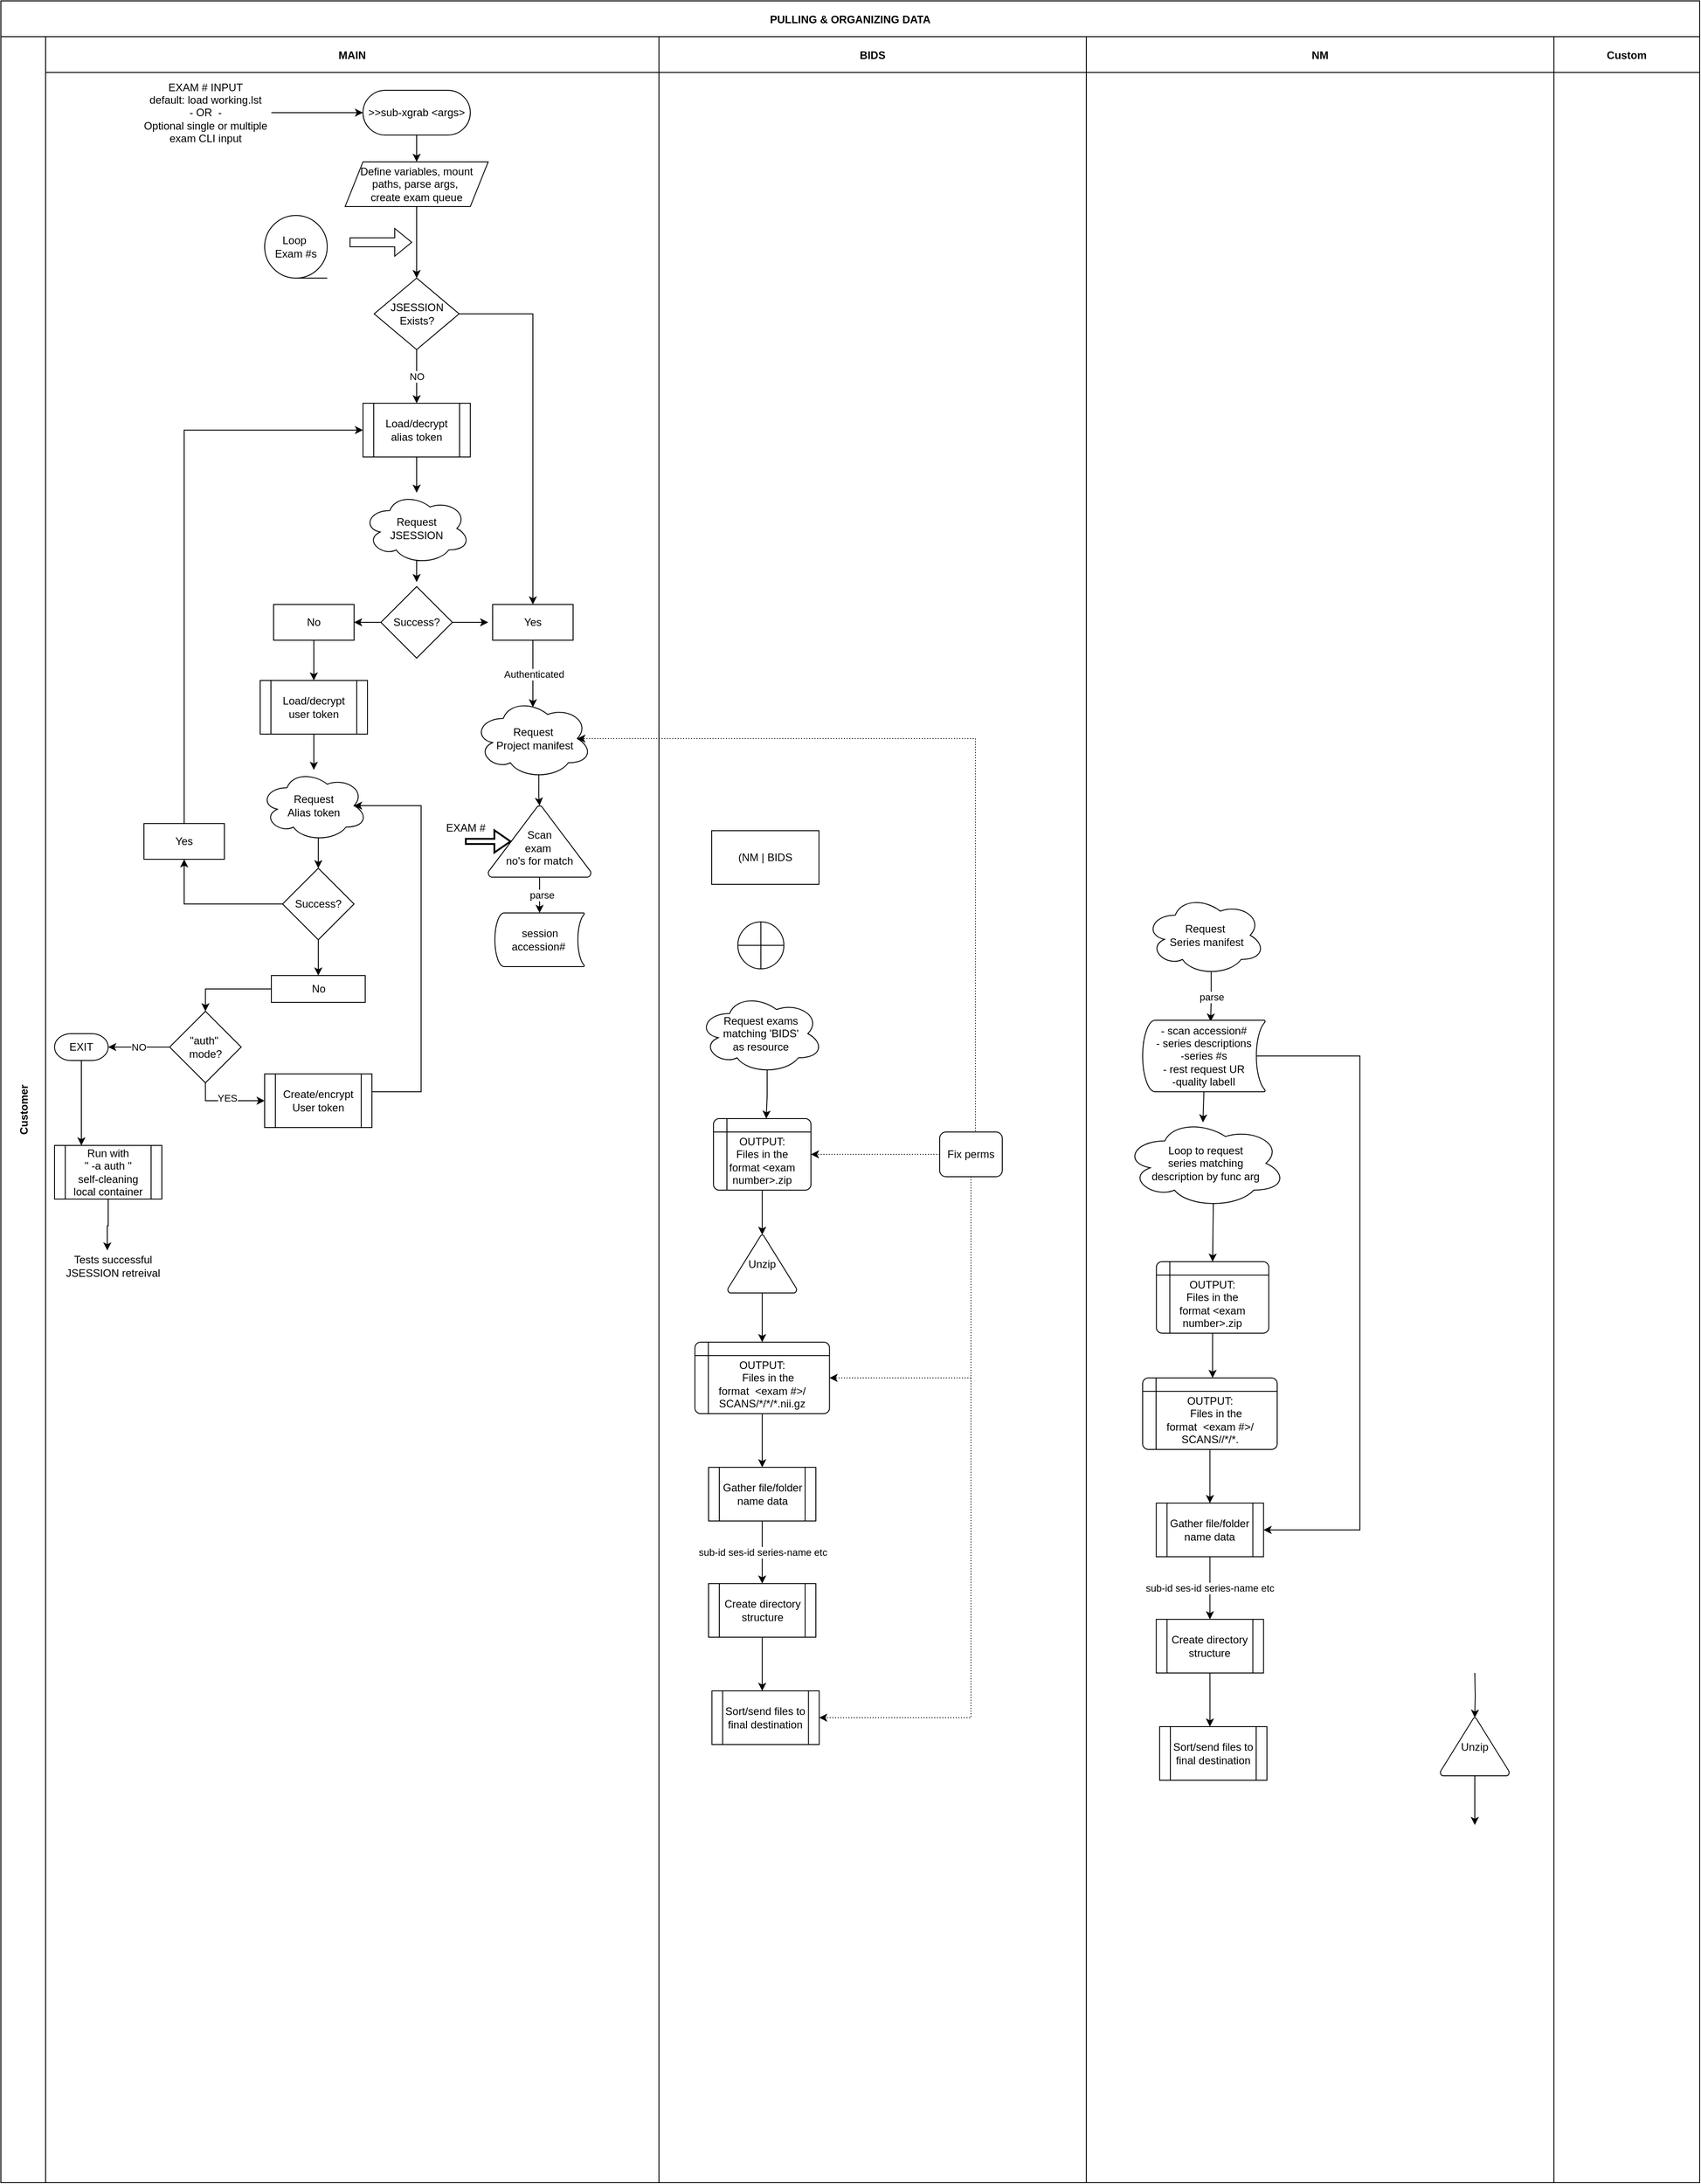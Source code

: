 <mxfile version="16.2.4" type="github">
  <diagram id="kgpKYQtTHZ0yAKxKKP6v" name="Page-1">
    <mxGraphModel dx="1397" dy="1060" grid="1" gridSize="10" guides="1" tooltips="1" connect="1" arrows="1" fold="1" page="1" pageScale="1" pageWidth="850" pageHeight="1100" math="0" shadow="0">
      <root>
        <mxCell id="0" />
        <mxCell id="1" parent="0" />
        <mxCell id="3nuBFxr9cyL0pnOWT2aG-1" value="PULLING &amp; ORGANIZING DATA" style="shape=table;childLayout=tableLayout;startSize=40;collapsible=0;recursiveResize=0;expand=0;fillColor=none;fontStyle=1" parent="1" vertex="1">
          <mxGeometry x="180" y="310" width="1900" height="2440" as="geometry" />
        </mxCell>
        <mxCell id="3nuBFxr9cyL0pnOWT2aG-3" value="Customer" style="shape=tableRow;horizontal=0;swimlaneHead=0;swimlaneBody=0;top=0;left=0;bottom=0;right=0;fillColor=none;points=[[0,0.5],[1,0.5]];portConstraint=eastwest;startSize=50;collapsible=0;recursiveResize=0;expand=0;fontStyle=1;" parent="3nuBFxr9cyL0pnOWT2aG-1" vertex="1">
          <mxGeometry y="40" width="1900" height="2400" as="geometry" />
        </mxCell>
        <mxCell id="3nuBFxr9cyL0pnOWT2aG-4" value="MAIN" style="swimlane;swimlaneHead=0;swimlaneBody=0;connectable=0;fillColor=none;startSize=40;collapsible=0;recursiveResize=0;expand=0;fontStyle=1;" parent="3nuBFxr9cyL0pnOWT2aG-3" vertex="1">
          <mxGeometry x="50" width="686" height="2400" as="geometry">
            <mxRectangle width="686" height="2400" as="alternateBounds" />
          </mxGeometry>
        </mxCell>
        <mxCell id="_rgBhPT3cZbGO14gnBDn-51" style="edgeStyle=orthogonalEdgeStyle;rounded=0;orthogonalLoop=1;jettySize=auto;html=1;exitX=0.5;exitY=1;exitDx=0;exitDy=0;entryX=0.5;entryY=0;entryDx=0;entryDy=0;" edge="1" parent="3nuBFxr9cyL0pnOWT2aG-4" source="3nuBFxr9cyL0pnOWT2aG-6" target="_rgBhPT3cZbGO14gnBDn-12">
          <mxGeometry relative="1" as="geometry" />
        </mxCell>
        <mxCell id="3nuBFxr9cyL0pnOWT2aG-6" value="&amp;gt;&amp;gt;sub-xgrab &amp;lt;args&amp;gt;" style="rounded=1;whiteSpace=wrap;html=1;arcSize=50;" parent="3nuBFxr9cyL0pnOWT2aG-4" vertex="1">
          <mxGeometry x="355" y="60" width="120" height="50" as="geometry" />
        </mxCell>
        <mxCell id="_rgBhPT3cZbGO14gnBDn-71" style="edgeStyle=orthogonalEdgeStyle;rounded=0;orthogonalLoop=1;jettySize=auto;html=1;exitX=0.5;exitY=1;exitDx=0;exitDy=0;entryX=0.5;entryY=0;entryDx=0;entryDy=0;" edge="1" parent="3nuBFxr9cyL0pnOWT2aG-4" source="_rgBhPT3cZbGO14gnBDn-12" target="_rgBhPT3cZbGO14gnBDn-70">
          <mxGeometry relative="1" as="geometry" />
        </mxCell>
        <mxCell id="_rgBhPT3cZbGO14gnBDn-12" value="Define variables, mount paths, parse args,&amp;nbsp;&lt;br&gt;create exam &lt;span style=&quot;white-space: pre&quot;&gt;queue&lt;/span&gt;" style="shape=parallelogram;perimeter=parallelogramPerimeter;whiteSpace=wrap;html=1;fixedSize=1;" vertex="1" parent="3nuBFxr9cyL0pnOWT2aG-4">
          <mxGeometry x="335" y="140" width="160" height="50" as="geometry" />
        </mxCell>
        <mxCell id="_rgBhPT3cZbGO14gnBDn-17" style="edgeStyle=orthogonalEdgeStyle;rounded=0;orthogonalLoop=1;jettySize=auto;html=1;exitX=0.5;exitY=1;exitDx=0;exitDy=0;" edge="1" parent="3nuBFxr9cyL0pnOWT2aG-4" source="_rgBhPT3cZbGO14gnBDn-13" target="_rgBhPT3cZbGO14gnBDn-16">
          <mxGeometry relative="1" as="geometry" />
        </mxCell>
        <mxCell id="_rgBhPT3cZbGO14gnBDn-13" value="Load/decrypt alias token" style="shape=process;whiteSpace=wrap;html=1;backgroundOutline=1;" vertex="1" parent="3nuBFxr9cyL0pnOWT2aG-4">
          <mxGeometry x="355" y="410" width="120" height="60" as="geometry" />
        </mxCell>
        <mxCell id="_rgBhPT3cZbGO14gnBDn-25" style="edgeStyle=orthogonalEdgeStyle;rounded=0;orthogonalLoop=1;jettySize=auto;html=1;exitX=0.55;exitY=0.95;exitDx=0;exitDy=0;exitPerimeter=0;entryX=0.5;entryY=0;entryDx=0;entryDy=0;" edge="1" parent="3nuBFxr9cyL0pnOWT2aG-4" source="_rgBhPT3cZbGO14gnBDn-16">
          <mxGeometry relative="1" as="geometry">
            <mxPoint x="415" y="610" as="targetPoint" />
          </mxGeometry>
        </mxCell>
        <mxCell id="_rgBhPT3cZbGO14gnBDn-16" value="Request &lt;br&gt;JSESSION" style="ellipse;shape=cloud;whiteSpace=wrap;html=1;" vertex="1" parent="3nuBFxr9cyL0pnOWT2aG-4">
          <mxGeometry x="355" y="510" width="120" height="80" as="geometry" />
        </mxCell>
        <mxCell id="_rgBhPT3cZbGO14gnBDn-30" style="edgeStyle=orthogonalEdgeStyle;rounded=0;orthogonalLoop=1;jettySize=auto;html=1;exitX=0;exitY=0.5;exitDx=0;exitDy=0;entryX=1;entryY=0.5;entryDx=0;entryDy=0;" edge="1" parent="3nuBFxr9cyL0pnOWT2aG-4" source="_rgBhPT3cZbGO14gnBDn-26" target="_rgBhPT3cZbGO14gnBDn-29">
          <mxGeometry relative="1" as="geometry" />
        </mxCell>
        <mxCell id="_rgBhPT3cZbGO14gnBDn-38" style="edgeStyle=orthogonalEdgeStyle;rounded=0;orthogonalLoop=1;jettySize=auto;html=1;exitX=1;exitY=0.5;exitDx=0;exitDy=0;" edge="1" parent="3nuBFxr9cyL0pnOWT2aG-4" source="_rgBhPT3cZbGO14gnBDn-26">
          <mxGeometry relative="1" as="geometry">
            <mxPoint x="495" y="655" as="targetPoint" />
          </mxGeometry>
        </mxCell>
        <mxCell id="_rgBhPT3cZbGO14gnBDn-26" value="Success?" style="rhombus;whiteSpace=wrap;html=1;" vertex="1" parent="3nuBFxr9cyL0pnOWT2aG-4">
          <mxGeometry x="375" y="615" width="80" height="80" as="geometry" />
        </mxCell>
        <mxCell id="_rgBhPT3cZbGO14gnBDn-32" style="edgeStyle=orthogonalEdgeStyle;rounded=0;orthogonalLoop=1;jettySize=auto;html=1;exitX=0.5;exitY=1;exitDx=0;exitDy=0;entryX=0.5;entryY=0;entryDx=0;entryDy=0;" edge="1" parent="3nuBFxr9cyL0pnOWT2aG-4" source="_rgBhPT3cZbGO14gnBDn-29" target="_rgBhPT3cZbGO14gnBDn-31">
          <mxGeometry relative="1" as="geometry" />
        </mxCell>
        <mxCell id="_rgBhPT3cZbGO14gnBDn-29" value="No" style="rounded=0;whiteSpace=wrap;html=1;" vertex="1" parent="3nuBFxr9cyL0pnOWT2aG-4">
          <mxGeometry x="255" y="635" width="90" height="40" as="geometry" />
        </mxCell>
        <mxCell id="_rgBhPT3cZbGO14gnBDn-34" style="edgeStyle=orthogonalEdgeStyle;rounded=0;orthogonalLoop=1;jettySize=auto;html=1;exitX=0.5;exitY=1;exitDx=0;exitDy=0;" edge="1" parent="3nuBFxr9cyL0pnOWT2aG-4" source="_rgBhPT3cZbGO14gnBDn-31" target="_rgBhPT3cZbGO14gnBDn-33">
          <mxGeometry relative="1" as="geometry" />
        </mxCell>
        <mxCell id="_rgBhPT3cZbGO14gnBDn-31" value="Load/decrypt&lt;br&gt;user token" style="shape=process;whiteSpace=wrap;html=1;backgroundOutline=1;" vertex="1" parent="3nuBFxr9cyL0pnOWT2aG-4">
          <mxGeometry x="240" y="720" width="120" height="60" as="geometry" />
        </mxCell>
        <mxCell id="_rgBhPT3cZbGO14gnBDn-52" style="edgeStyle=orthogonalEdgeStyle;rounded=0;orthogonalLoop=1;jettySize=auto;html=1;exitX=0.55;exitY=0.95;exitDx=0;exitDy=0;exitPerimeter=0;entryX=0.5;entryY=0;entryDx=0;entryDy=0;" edge="1" parent="3nuBFxr9cyL0pnOWT2aG-4" source="_rgBhPT3cZbGO14gnBDn-33" target="_rgBhPT3cZbGO14gnBDn-35">
          <mxGeometry relative="1" as="geometry" />
        </mxCell>
        <mxCell id="_rgBhPT3cZbGO14gnBDn-33" value="Request&lt;br&gt;Alias token" style="ellipse;shape=cloud;whiteSpace=wrap;html=1;" vertex="1" parent="3nuBFxr9cyL0pnOWT2aG-4">
          <mxGeometry x="240" y="820" width="120" height="80" as="geometry" />
        </mxCell>
        <mxCell id="_rgBhPT3cZbGO14gnBDn-44" style="edgeStyle=orthogonalEdgeStyle;rounded=0;orthogonalLoop=1;jettySize=auto;html=1;exitX=0;exitY=0.5;exitDx=0;exitDy=0;entryX=0.5;entryY=1;entryDx=0;entryDy=0;" edge="1" parent="3nuBFxr9cyL0pnOWT2aG-4" source="_rgBhPT3cZbGO14gnBDn-35" target="_rgBhPT3cZbGO14gnBDn-40">
          <mxGeometry relative="1" as="geometry" />
        </mxCell>
        <mxCell id="_rgBhPT3cZbGO14gnBDn-54" style="edgeStyle=orthogonalEdgeStyle;rounded=0;orthogonalLoop=1;jettySize=auto;html=1;exitX=0.5;exitY=1;exitDx=0;exitDy=0;entryX=0.5;entryY=0;entryDx=0;entryDy=0;" edge="1" parent="3nuBFxr9cyL0pnOWT2aG-4" source="_rgBhPT3cZbGO14gnBDn-35" target="_rgBhPT3cZbGO14gnBDn-53">
          <mxGeometry relative="1" as="geometry" />
        </mxCell>
        <mxCell id="_rgBhPT3cZbGO14gnBDn-35" value="Success?" style="rhombus;whiteSpace=wrap;html=1;" vertex="1" parent="3nuBFxr9cyL0pnOWT2aG-4">
          <mxGeometry x="265" y="930" width="80" height="80" as="geometry" />
        </mxCell>
        <mxCell id="_rgBhPT3cZbGO14gnBDn-61" value="Authenticated" style="edgeStyle=orthogonalEdgeStyle;rounded=0;orthogonalLoop=1;jettySize=auto;html=1;exitX=0.5;exitY=1;exitDx=0;exitDy=0;" edge="1" parent="3nuBFxr9cyL0pnOWT2aG-4" source="_rgBhPT3cZbGO14gnBDn-37">
          <mxGeometry relative="1" as="geometry">
            <mxPoint x="545.0" y="750.0" as="targetPoint" />
          </mxGeometry>
        </mxCell>
        <mxCell id="_rgBhPT3cZbGO14gnBDn-37" value="Yes" style="rounded=0;whiteSpace=wrap;html=1;" vertex="1" parent="3nuBFxr9cyL0pnOWT2aG-4">
          <mxGeometry x="500" y="635" width="90" height="40" as="geometry" />
        </mxCell>
        <mxCell id="_rgBhPT3cZbGO14gnBDn-45" style="edgeStyle=orthogonalEdgeStyle;rounded=0;orthogonalLoop=1;jettySize=auto;html=1;exitX=0.5;exitY=0;exitDx=0;exitDy=0;entryX=0;entryY=0.5;entryDx=0;entryDy=0;" edge="1" parent="3nuBFxr9cyL0pnOWT2aG-4" source="_rgBhPT3cZbGO14gnBDn-40" target="_rgBhPT3cZbGO14gnBDn-13">
          <mxGeometry relative="1" as="geometry" />
        </mxCell>
        <mxCell id="_rgBhPT3cZbGO14gnBDn-40" value="Yes" style="rounded=0;whiteSpace=wrap;html=1;" vertex="1" parent="3nuBFxr9cyL0pnOWT2aG-4">
          <mxGeometry x="110" y="880" width="90" height="40" as="geometry" />
        </mxCell>
        <mxCell id="_rgBhPT3cZbGO14gnBDn-110" style="edgeStyle=orthogonalEdgeStyle;rounded=0;orthogonalLoop=1;jettySize=auto;html=1;exitX=0;exitY=0.5;exitDx=0;exitDy=0;entryX=0.5;entryY=0;entryDx=0;entryDy=0;entryPerimeter=0;endArrow=classic;endFill=1;" edge="1" parent="3nuBFxr9cyL0pnOWT2aG-4" source="_rgBhPT3cZbGO14gnBDn-53" target="_rgBhPT3cZbGO14gnBDn-107">
          <mxGeometry relative="1" as="geometry" />
        </mxCell>
        <mxCell id="_rgBhPT3cZbGO14gnBDn-53" value="No" style="rounded=0;whiteSpace=wrap;html=1;" vertex="1" parent="3nuBFxr9cyL0pnOWT2aG-4">
          <mxGeometry x="252.5" y="1050" width="105" height="30" as="geometry" />
        </mxCell>
        <mxCell id="_rgBhPT3cZbGO14gnBDn-59" style="edgeStyle=orthogonalEdgeStyle;rounded=0;orthogonalLoop=1;jettySize=auto;html=1;exitX=1;exitY=0.5;exitDx=0;exitDy=0;entryX=0.875;entryY=0.5;entryDx=0;entryDy=0;entryPerimeter=0;" edge="1" parent="3nuBFxr9cyL0pnOWT2aG-4" source="_rgBhPT3cZbGO14gnBDn-55" target="_rgBhPT3cZbGO14gnBDn-33">
          <mxGeometry relative="1" as="geometry">
            <Array as="points">
              <mxPoint x="420" y="1180" />
              <mxPoint x="420" y="860" />
            </Array>
          </mxGeometry>
        </mxCell>
        <mxCell id="_rgBhPT3cZbGO14gnBDn-55" value="Create/encrypt User token" style="shape=process;whiteSpace=wrap;html=1;backgroundOutline=1;" vertex="1" parent="3nuBFxr9cyL0pnOWT2aG-4">
          <mxGeometry x="245" y="1160" width="120" height="60" as="geometry" />
        </mxCell>
        <mxCell id="_rgBhPT3cZbGO14gnBDn-92" style="edgeStyle=orthogonalEdgeStyle;rounded=0;orthogonalLoop=1;jettySize=auto;html=1;exitX=1;exitY=0.5;exitDx=0;exitDy=0;entryX=0;entryY=0.5;entryDx=0;entryDy=0;" edge="1" parent="3nuBFxr9cyL0pnOWT2aG-4" source="_rgBhPT3cZbGO14gnBDn-10" target="3nuBFxr9cyL0pnOWT2aG-6">
          <mxGeometry relative="1" as="geometry" />
        </mxCell>
        <mxCell id="_rgBhPT3cZbGO14gnBDn-10" value="EXAM # INPUT&lt;br&gt;default: load working.lst&lt;br&gt;- OR &amp;nbsp;-&lt;br&gt;Optional single or multiple &lt;br&gt;exam CLI input" style="text;html=1;strokeColor=none;fillColor=none;align=center;verticalAlign=middle;whiteSpace=wrap;rounded=0;" vertex="1" parent="3nuBFxr9cyL0pnOWT2aG-4">
          <mxGeometry x="105" y="50" width="147.5" height="70" as="geometry" />
        </mxCell>
        <mxCell id="_rgBhPT3cZbGO14gnBDn-78" style="edgeStyle=orthogonalEdgeStyle;rounded=0;orthogonalLoop=1;jettySize=auto;html=1;exitX=0.55;exitY=0.95;exitDx=0;exitDy=0;exitPerimeter=0;" edge="1" parent="3nuBFxr9cyL0pnOWT2aG-4" source="_rgBhPT3cZbGO14gnBDn-60" target="_rgBhPT3cZbGO14gnBDn-66">
          <mxGeometry relative="1" as="geometry" />
        </mxCell>
        <mxCell id="_rgBhPT3cZbGO14gnBDn-60" value="Request&lt;br&gt;&amp;nbsp;Project manifest" style="ellipse;shape=cloud;whiteSpace=wrap;html=1;" vertex="1" parent="3nuBFxr9cyL0pnOWT2aG-4">
          <mxGeometry x="478.75" y="740" width="132.5" height="90" as="geometry" />
        </mxCell>
        <mxCell id="_rgBhPT3cZbGO14gnBDn-82" style="edgeStyle=orthogonalEdgeStyle;rounded=0;orthogonalLoop=1;jettySize=auto;html=1;exitX=0.5;exitY=1;exitDx=0;exitDy=0;exitPerimeter=0;entryX=0.5;entryY=0;entryDx=0;entryDy=0;entryPerimeter=0;" edge="1" parent="3nuBFxr9cyL0pnOWT2aG-4" source="_rgBhPT3cZbGO14gnBDn-66" target="_rgBhPT3cZbGO14gnBDn-81">
          <mxGeometry relative="1" as="geometry" />
        </mxCell>
        <mxCell id="_rgBhPT3cZbGO14gnBDn-97" value="parse" style="edgeLabel;html=1;align=center;verticalAlign=middle;resizable=0;points=[];" vertex="1" connectable="0" parent="_rgBhPT3cZbGO14gnBDn-82">
          <mxGeometry x="-0.033" y="2" relative="1" as="geometry">
            <mxPoint as="offset" />
          </mxGeometry>
        </mxCell>
        <mxCell id="_rgBhPT3cZbGO14gnBDn-66" value="&lt;br&gt;Scan &lt;br&gt;exam&amp;nbsp;&lt;br&gt;no&#39;s for&amp;nbsp;match" style="strokeWidth=1;html=1;shape=mxgraph.flowchart.extract_or_measurement;whiteSpace=wrap;" vertex="1" parent="3nuBFxr9cyL0pnOWT2aG-4">
          <mxGeometry x="495" y="860" width="115" height="80" as="geometry" />
        </mxCell>
        <mxCell id="_rgBhPT3cZbGO14gnBDn-67" value="" style="verticalLabelPosition=bottom;verticalAlign=top;html=1;strokeWidth=2;shape=mxgraph.arrows2.arrow;dy=0.77;dx=18.06;notch=0;" vertex="1" parent="3nuBFxr9cyL0pnOWT2aG-4">
          <mxGeometry x="470" y="887.5" width="50" height="25" as="geometry" />
        </mxCell>
        <mxCell id="_rgBhPT3cZbGO14gnBDn-68" value="EXAM #" style="text;html=1;strokeColor=none;fillColor=none;align=center;verticalAlign=middle;whiteSpace=wrap;rounded=0;" vertex="1" parent="3nuBFxr9cyL0pnOWT2aG-4">
          <mxGeometry x="440" y="870" width="60" height="30" as="geometry" />
        </mxCell>
        <mxCell id="_rgBhPT3cZbGO14gnBDn-72" value="NO" style="edgeStyle=orthogonalEdgeStyle;rounded=0;orthogonalLoop=1;jettySize=auto;html=1;exitX=0.5;exitY=1;exitDx=0;exitDy=0;entryX=0.5;entryY=0;entryDx=0;entryDy=0;" edge="1" parent="3nuBFxr9cyL0pnOWT2aG-4" source="_rgBhPT3cZbGO14gnBDn-70" target="_rgBhPT3cZbGO14gnBDn-13">
          <mxGeometry relative="1" as="geometry" />
        </mxCell>
        <mxCell id="_rgBhPT3cZbGO14gnBDn-73" style="edgeStyle=orthogonalEdgeStyle;rounded=0;orthogonalLoop=1;jettySize=auto;html=1;exitX=1;exitY=0.5;exitDx=0;exitDy=0;entryX=0.5;entryY=0;entryDx=0;entryDy=0;" edge="1" parent="3nuBFxr9cyL0pnOWT2aG-4" source="_rgBhPT3cZbGO14gnBDn-70" target="_rgBhPT3cZbGO14gnBDn-37">
          <mxGeometry relative="1" as="geometry" />
        </mxCell>
        <mxCell id="_rgBhPT3cZbGO14gnBDn-70" value="JSESSION&lt;br&gt;Exists?" style="rhombus;whiteSpace=wrap;html=1;" vertex="1" parent="3nuBFxr9cyL0pnOWT2aG-4">
          <mxGeometry x="367.5" y="270" width="95" height="80" as="geometry" />
        </mxCell>
        <mxCell id="_rgBhPT3cZbGO14gnBDn-76" value="" style="shape=flexArrow;endArrow=classic;html=1;rounded=0;" edge="1" parent="3nuBFxr9cyL0pnOWT2aG-4">
          <mxGeometry width="50" height="50" relative="1" as="geometry">
            <mxPoint x="340" y="230" as="sourcePoint" />
            <mxPoint x="410" y="230" as="targetPoint" />
          </mxGeometry>
        </mxCell>
        <mxCell id="_rgBhPT3cZbGO14gnBDn-77" value="Loop&amp;nbsp;&lt;br&gt;Exam #s" style="strokeWidth=1;html=1;shape=mxgraph.flowchart.sequential_data;whiteSpace=wrap;" vertex="1" parent="3nuBFxr9cyL0pnOWT2aG-4">
          <mxGeometry x="245" y="200" width="70" height="70" as="geometry" />
        </mxCell>
        <mxCell id="_rgBhPT3cZbGO14gnBDn-81" value="session&lt;br&gt;accession#&amp;nbsp;" style="strokeWidth=1;html=1;shape=mxgraph.flowchart.stored_data;whiteSpace=wrap;" vertex="1" parent="3nuBFxr9cyL0pnOWT2aG-4">
          <mxGeometry x="502.5" y="980" width="100" height="60" as="geometry" />
        </mxCell>
        <mxCell id="_rgBhPT3cZbGO14gnBDn-109" style="edgeStyle=orthogonalEdgeStyle;rounded=0;orthogonalLoop=1;jettySize=auto;html=1;exitX=0.5;exitY=1;exitDx=0;exitDy=0;exitPerimeter=0;entryX=0;entryY=0.5;entryDx=0;entryDy=0;endArrow=classic;endFill=1;" edge="1" parent="3nuBFxr9cyL0pnOWT2aG-4" source="_rgBhPT3cZbGO14gnBDn-107" target="_rgBhPT3cZbGO14gnBDn-55">
          <mxGeometry relative="1" as="geometry" />
        </mxCell>
        <mxCell id="_rgBhPT3cZbGO14gnBDn-113" value="YES" style="edgeLabel;html=1;align=center;verticalAlign=middle;resizable=0;points=[];" vertex="1" connectable="0" parent="_rgBhPT3cZbGO14gnBDn-109">
          <mxGeometry x="0.003" y="3" relative="1" as="geometry">
            <mxPoint x="1" as="offset" />
          </mxGeometry>
        </mxCell>
        <mxCell id="_rgBhPT3cZbGO14gnBDn-107" value="&quot;auth&quot;&amp;nbsp;&lt;br&gt;mode?" style="strokeWidth=1;html=1;shape=mxgraph.flowchart.decision;whiteSpace=wrap;" vertex="1" parent="3nuBFxr9cyL0pnOWT2aG-4">
          <mxGeometry x="138.75" y="1090" width="80" height="80" as="geometry" />
        </mxCell>
        <mxCell id="_rgBhPT3cZbGO14gnBDn-111" value="NO" style="edgeStyle=orthogonalEdgeStyle;rounded=0;orthogonalLoop=1;jettySize=auto;html=1;exitX=0;exitY=0.5;exitDx=0;exitDy=0;exitPerimeter=0;endArrow=classic;endFill=1;entryX=1;entryY=0.5;entryDx=0;entryDy=0;entryPerimeter=0;" edge="1" parent="3nuBFxr9cyL0pnOWT2aG-4" source="_rgBhPT3cZbGO14gnBDn-107" target="_rgBhPT3cZbGO14gnBDn-114">
          <mxGeometry relative="1" as="geometry">
            <mxPoint x="70" y="1130" as="targetPoint" />
            <Array as="points" />
          </mxGeometry>
        </mxCell>
        <mxCell id="_rgBhPT3cZbGO14gnBDn-117" style="edgeStyle=orthogonalEdgeStyle;rounded=0;orthogonalLoop=1;jettySize=auto;html=1;exitX=0.5;exitY=1;exitDx=0;exitDy=0;exitPerimeter=0;entryX=0.25;entryY=0;entryDx=0;entryDy=0;endArrow=classic;endFill=1;" edge="1" parent="3nuBFxr9cyL0pnOWT2aG-4" source="_rgBhPT3cZbGO14gnBDn-114" target="_rgBhPT3cZbGO14gnBDn-116">
          <mxGeometry relative="1" as="geometry" />
        </mxCell>
        <mxCell id="_rgBhPT3cZbGO14gnBDn-114" value="EXIT" style="strokeWidth=1;html=1;shape=mxgraph.flowchart.terminator;whiteSpace=wrap;" vertex="1" parent="3nuBFxr9cyL0pnOWT2aG-4">
          <mxGeometry x="10" y="1115" width="60" height="30" as="geometry" />
        </mxCell>
        <mxCell id="_rgBhPT3cZbGO14gnBDn-120" style="edgeStyle=orthogonalEdgeStyle;rounded=0;orthogonalLoop=1;jettySize=auto;html=1;exitX=0.5;exitY=1;exitDx=0;exitDy=0;entryX=0.45;entryY=-0.085;entryDx=0;entryDy=0;entryPerimeter=0;endArrow=classic;endFill=1;" edge="1" parent="3nuBFxr9cyL0pnOWT2aG-4" source="_rgBhPT3cZbGO14gnBDn-116" target="_rgBhPT3cZbGO14gnBDn-119">
          <mxGeometry relative="1" as="geometry" />
        </mxCell>
        <mxCell id="_rgBhPT3cZbGO14gnBDn-116" value="Run with &lt;br&gt;&quot; -a auth &quot;&lt;br&gt;self-cleaning local container" style="shape=process;whiteSpace=wrap;html=1;backgroundOutline=1;" vertex="1" parent="3nuBFxr9cyL0pnOWT2aG-4">
          <mxGeometry x="10" y="1240" width="120" height="60" as="geometry" />
        </mxCell>
        <mxCell id="_rgBhPT3cZbGO14gnBDn-119" value="Tests successful&lt;br&gt;JSESSION&amp;nbsp;retreival" style="text;html=1;align=center;verticalAlign=middle;resizable=0;points=[];autosize=1;strokeColor=none;fillColor=none;" vertex="1" parent="3nuBFxr9cyL0pnOWT2aG-4">
          <mxGeometry x="15" y="1360" width="120" height="30" as="geometry" />
        </mxCell>
        <mxCell id="3nuBFxr9cyL0pnOWT2aG-8" value="BIDS" style="swimlane;swimlaneHead=0;swimlaneBody=0;connectable=0;fillColor=none;startSize=40;collapsible=0;recursiveResize=0;expand=0;fontStyle=1;" parent="3nuBFxr9cyL0pnOWT2aG-3" vertex="1">
          <mxGeometry x="736" width="478" height="2400" as="geometry">
            <mxRectangle width="478" height="2400" as="alternateBounds" />
          </mxGeometry>
        </mxCell>
        <mxCell id="_rgBhPT3cZbGO14gnBDn-100" style="edgeStyle=orthogonalEdgeStyle;rounded=0;orthogonalLoop=1;jettySize=auto;html=1;exitX=0.55;exitY=0.95;exitDx=0;exitDy=0;exitPerimeter=0;" edge="1" parent="3nuBFxr9cyL0pnOWT2aG-8" source="_rgBhPT3cZbGO14gnBDn-65">
          <mxGeometry relative="1" as="geometry">
            <mxPoint x="120" y="1210" as="targetPoint" />
          </mxGeometry>
        </mxCell>
        <mxCell id="_rgBhPT3cZbGO14gnBDn-65" value="Request exams&lt;br&gt;matching &#39;BIDS&#39;&lt;br&gt;as resource" style="ellipse;shape=cloud;whiteSpace=wrap;html=1;" vertex="1" parent="3nuBFxr9cyL0pnOWT2aG-8">
          <mxGeometry x="44" y="1070" width="140" height="90" as="geometry" />
        </mxCell>
        <mxCell id="_rgBhPT3cZbGO14gnBDn-104" style="edgeStyle=orthogonalEdgeStyle;rounded=0;orthogonalLoop=1;jettySize=auto;html=1;exitX=0.5;exitY=1;exitDx=0;exitDy=0;entryX=0.5;entryY=0;entryDx=0;entryDy=0;entryPerimeter=0;" edge="1" parent="3nuBFxr9cyL0pnOWT2aG-8" source="_rgBhPT3cZbGO14gnBDn-101" target="_rgBhPT3cZbGO14gnBDn-103">
          <mxGeometry relative="1" as="geometry" />
        </mxCell>
        <mxCell id="_rgBhPT3cZbGO14gnBDn-101" value="&lt;br&gt;OUTPUT:&lt;br&gt;&amp;nbsp;Files in the&amp;nbsp;&lt;br&gt;format &amp;lt;exam &lt;br&gt;number&amp;gt;.zip" style="shape=internalStorage;whiteSpace=wrap;html=1;dx=15;dy=15;rounded=1;arcSize=8;strokeWidth=1;spacing=1;" vertex="1" parent="3nuBFxr9cyL0pnOWT2aG-8">
          <mxGeometry x="61" y="1210" width="109" height="80" as="geometry" />
        </mxCell>
        <mxCell id="_rgBhPT3cZbGO14gnBDn-140" style="edgeStyle=orthogonalEdgeStyle;rounded=0;orthogonalLoop=1;jettySize=auto;html=1;exitX=0.5;exitY=1;exitDx=0;exitDy=0;exitPerimeter=0;entryX=0.5;entryY=0;entryDx=0;entryDy=0;endArrow=classic;endFill=1;" edge="1" parent="3nuBFxr9cyL0pnOWT2aG-8" source="_rgBhPT3cZbGO14gnBDn-103" target="_rgBhPT3cZbGO14gnBDn-130">
          <mxGeometry relative="1" as="geometry" />
        </mxCell>
        <mxCell id="_rgBhPT3cZbGO14gnBDn-103" value="Unzip" style="strokeWidth=1;html=1;shape=mxgraph.flowchart.extract_or_measurement;whiteSpace=wrap;" vertex="1" parent="3nuBFxr9cyL0pnOWT2aG-8">
          <mxGeometry x="77" y="1340" width="77" height="65" as="geometry" />
        </mxCell>
        <mxCell id="_rgBhPT3cZbGO14gnBDn-127" value="sub-id ses-id series-name etc" style="edgeStyle=orthogonalEdgeStyle;rounded=0;orthogonalLoop=1;jettySize=auto;html=1;exitX=0.5;exitY=1;exitDx=0;exitDy=0;entryX=0.5;entryY=0;entryDx=0;entryDy=0;endArrow=classic;endFill=1;" edge="1" parent="3nuBFxr9cyL0pnOWT2aG-8" source="_rgBhPT3cZbGO14gnBDn-123" target="_rgBhPT3cZbGO14gnBDn-124">
          <mxGeometry relative="1" as="geometry" />
        </mxCell>
        <mxCell id="_rgBhPT3cZbGO14gnBDn-123" value="Gather file/folder name data" style="shape=process;whiteSpace=wrap;html=1;backgroundOutline=1;" vertex="1" parent="3nuBFxr9cyL0pnOWT2aG-8">
          <mxGeometry x="55.5" y="1600" width="120" height="60" as="geometry" />
        </mxCell>
        <mxCell id="_rgBhPT3cZbGO14gnBDn-128" style="edgeStyle=orthogonalEdgeStyle;rounded=0;orthogonalLoop=1;jettySize=auto;html=1;exitX=0.5;exitY=1;exitDx=0;exitDy=0;entryX=0.5;entryY=0;entryDx=0;entryDy=0;endArrow=classic;endFill=1;" edge="1" parent="3nuBFxr9cyL0pnOWT2aG-8" source="_rgBhPT3cZbGO14gnBDn-124">
          <mxGeometry relative="1" as="geometry">
            <mxPoint x="115.5" y="1850" as="targetPoint" />
          </mxGeometry>
        </mxCell>
        <mxCell id="_rgBhPT3cZbGO14gnBDn-124" value="Create directory structure" style="shape=process;whiteSpace=wrap;html=1;backgroundOutline=1;" vertex="1" parent="3nuBFxr9cyL0pnOWT2aG-8">
          <mxGeometry x="55.5" y="1730" width="120" height="60" as="geometry" />
        </mxCell>
        <mxCell id="_rgBhPT3cZbGO14gnBDn-125" value="Sort/send files to final&amp;nbsp;destination" style="shape=process;whiteSpace=wrap;html=1;backgroundOutline=1;" vertex="1" parent="3nuBFxr9cyL0pnOWT2aG-8">
          <mxGeometry x="59.25" y="1850" width="120" height="60" as="geometry" />
        </mxCell>
        <mxCell id="_rgBhPT3cZbGO14gnBDn-131" style="edgeStyle=orthogonalEdgeStyle;rounded=0;orthogonalLoop=1;jettySize=auto;html=1;exitX=0.5;exitY=1;exitDx=0;exitDy=0;entryX=0.5;entryY=0;entryDx=0;entryDy=0;endArrow=classic;endFill=1;" edge="1" parent="3nuBFxr9cyL0pnOWT2aG-8" source="_rgBhPT3cZbGO14gnBDn-130" target="_rgBhPT3cZbGO14gnBDn-123">
          <mxGeometry relative="1" as="geometry" />
        </mxCell>
        <mxCell id="_rgBhPT3cZbGO14gnBDn-130" value="&lt;br&gt;OUTPUT:&lt;br&gt;&amp;nbsp; &amp;nbsp; Files in the format&amp;nbsp;&amp;nbsp;&amp;lt;exam #&amp;gt;/&lt;br&gt;SCANS/*/*/*.nii.gz" style="shape=internalStorage;whiteSpace=wrap;html=1;dx=15;dy=15;rounded=1;arcSize=8;strokeWidth=1;spacing=1;" vertex="1" parent="3nuBFxr9cyL0pnOWT2aG-8">
          <mxGeometry x="40.25" y="1460" width="150.5" height="80" as="geometry" />
        </mxCell>
        <mxCell id="_rgBhPT3cZbGO14gnBDn-135" style="edgeStyle=orthogonalEdgeStyle;rounded=0;orthogonalLoop=1;jettySize=auto;html=1;entryX=1;entryY=0.5;entryDx=0;entryDy=0;endArrow=classic;endFill=1;dashed=1;dashPattern=1 2;" edge="1" parent="3nuBFxr9cyL0pnOWT2aG-8" source="_rgBhPT3cZbGO14gnBDn-134" target="_rgBhPT3cZbGO14gnBDn-101">
          <mxGeometry relative="1" as="geometry" />
        </mxCell>
        <mxCell id="_rgBhPT3cZbGO14gnBDn-136" style="edgeStyle=orthogonalEdgeStyle;rounded=0;orthogonalLoop=1;jettySize=auto;html=1;exitX=0.5;exitY=1;exitDx=0;exitDy=0;entryX=1;entryY=0.5;entryDx=0;entryDy=0;endArrow=classic;endFill=1;dashed=1;dashPattern=1 2;" edge="1" parent="3nuBFxr9cyL0pnOWT2aG-8" source="_rgBhPT3cZbGO14gnBDn-134" target="_rgBhPT3cZbGO14gnBDn-130">
          <mxGeometry relative="1" as="geometry" />
        </mxCell>
        <mxCell id="_rgBhPT3cZbGO14gnBDn-137" style="edgeStyle=orthogonalEdgeStyle;rounded=0;orthogonalLoop=1;jettySize=auto;html=1;exitX=0.5;exitY=1;exitDx=0;exitDy=0;entryX=1;entryY=0.5;entryDx=0;entryDy=0;endArrow=classic;endFill=1;dashed=1;dashPattern=1 2;" edge="1" parent="3nuBFxr9cyL0pnOWT2aG-8" source="_rgBhPT3cZbGO14gnBDn-134" target="_rgBhPT3cZbGO14gnBDn-125">
          <mxGeometry relative="1" as="geometry" />
        </mxCell>
        <mxCell id="_rgBhPT3cZbGO14gnBDn-134" value="Fix perms" style="rounded=1;whiteSpace=wrap;html=1;absoluteArcSize=1;arcSize=14;strokeWidth=1;" vertex="1" parent="3nuBFxr9cyL0pnOWT2aG-8">
          <mxGeometry x="314" y="1225" width="70" height="50" as="geometry" />
        </mxCell>
        <mxCell id="_rgBhPT3cZbGO14gnBDn-164" value="" style="verticalLabelPosition=bottom;verticalAlign=top;html=1;shape=mxgraph.flowchart.summing_function;strokeWidth=1;" vertex="1" parent="3nuBFxr9cyL0pnOWT2aG-8">
          <mxGeometry x="88.25" y="990" width="51.5" height="52.5" as="geometry" />
        </mxCell>
        <mxCell id="_rgBhPT3cZbGO14gnBDn-168" value="(NM | BIDS" style="rounded=0;whiteSpace=wrap;html=1;strokeWidth=1;" vertex="1" parent="3nuBFxr9cyL0pnOWT2aG-8">
          <mxGeometry x="59" y="888" width="120" height="60" as="geometry" />
        </mxCell>
        <mxCell id="3nuBFxr9cyL0pnOWT2aG-11" value="NM" style="swimlane;swimlaneHead=0;swimlaneBody=0;connectable=0;fillColor=none;startSize=40;collapsible=0;recursiveResize=0;expand=0;fontStyle=1;" parent="3nuBFxr9cyL0pnOWT2aG-3" vertex="1">
          <mxGeometry x="1214" width="523" height="2400" as="geometry">
            <mxRectangle width="523" height="2400" as="alternateBounds" />
          </mxGeometry>
        </mxCell>
        <mxCell id="_rgBhPT3cZbGO14gnBDn-95" value="parse" style="edgeStyle=orthogonalEdgeStyle;rounded=0;orthogonalLoop=1;jettySize=auto;html=1;exitX=0.55;exitY=0.95;exitDx=0;exitDy=0;exitPerimeter=0;entryX=0.555;entryY=0.019;entryDx=0;entryDy=0;entryPerimeter=0;" edge="1" parent="3nuBFxr9cyL0pnOWT2aG-11" source="_rgBhPT3cZbGO14gnBDn-83" target="_rgBhPT3cZbGO14gnBDn-93">
          <mxGeometry relative="1" as="geometry" />
        </mxCell>
        <mxCell id="_rgBhPT3cZbGO14gnBDn-83" value="Request&lt;br&gt;&amp;nbsp;Series manifest" style="ellipse;shape=cloud;whiteSpace=wrap;html=1;" vertex="1" parent="3nuBFxr9cyL0pnOWT2aG-11">
          <mxGeometry x="66" y="960" width="134" height="90" as="geometry" />
        </mxCell>
        <mxCell id="_rgBhPT3cZbGO14gnBDn-158" style="edgeStyle=none;rounded=0;orthogonalLoop=1;jettySize=auto;html=1;exitX=0.93;exitY=0.5;exitDx=0;exitDy=0;exitPerimeter=0;entryX=1;entryY=0.5;entryDx=0;entryDy=0;endArrow=classic;endFill=1;" edge="1" parent="3nuBFxr9cyL0pnOWT2aG-11" source="_rgBhPT3cZbGO14gnBDn-93" target="_rgBhPT3cZbGO14gnBDn-150">
          <mxGeometry relative="1" as="geometry">
            <Array as="points">
              <mxPoint x="306" y="1140" />
              <mxPoint x="306" y="1670" />
            </Array>
          </mxGeometry>
        </mxCell>
        <mxCell id="_rgBhPT3cZbGO14gnBDn-163" style="edgeStyle=none;rounded=0;orthogonalLoop=1;jettySize=auto;html=1;exitX=0.5;exitY=1;exitDx=0;exitDy=0;exitPerimeter=0;entryX=0.486;entryY=0.043;entryDx=0;entryDy=0;entryPerimeter=0;endArrow=classic;endFill=1;" edge="1" parent="3nuBFxr9cyL0pnOWT2aG-11" source="_rgBhPT3cZbGO14gnBDn-93" target="_rgBhPT3cZbGO14gnBDn-144">
          <mxGeometry relative="1" as="geometry" />
        </mxCell>
        <mxCell id="_rgBhPT3cZbGO14gnBDn-93" value="- scan&amp;nbsp;accession#&lt;br&gt;- series descriptions&lt;br&gt;-series #s&lt;br&gt;- rest request UR&lt;br&gt;-quality labelI" style="strokeWidth=1;html=1;shape=mxgraph.flowchart.stored_data;whiteSpace=wrap;" vertex="1" parent="3nuBFxr9cyL0pnOWT2aG-11">
          <mxGeometry x="63" y="1100" width="137" height="80" as="geometry" />
        </mxCell>
        <mxCell id="_rgBhPT3cZbGO14gnBDn-157" style="edgeStyle=none;rounded=0;orthogonalLoop=1;jettySize=auto;html=1;exitX=0.55;exitY=0.95;exitDx=0;exitDy=0;exitPerimeter=0;entryX=0.5;entryY=0;entryDx=0;entryDy=0;endArrow=classic;endFill=1;" edge="1" parent="3nuBFxr9cyL0pnOWT2aG-11" source="_rgBhPT3cZbGO14gnBDn-144" target="_rgBhPT3cZbGO14gnBDn-146">
          <mxGeometry relative="1" as="geometry" />
        </mxCell>
        <mxCell id="_rgBhPT3cZbGO14gnBDn-144" value="Loop to request&lt;br&gt;series matching&lt;br&gt;description by func arg" style="ellipse;shape=cloud;whiteSpace=wrap;html=1;" vertex="1" parent="3nuBFxr9cyL0pnOWT2aG-11">
          <mxGeometry x="42.52" y="1210" width="180.95" height="100" as="geometry" />
        </mxCell>
        <mxCell id="_rgBhPT3cZbGO14gnBDn-146" value="&lt;br&gt;OUTPUT:&lt;br&gt;&amp;nbsp;Files in the&amp;nbsp;&lt;br&gt;format &amp;lt;exam &lt;br&gt;number&amp;gt;.zip" style="shape=internalStorage;whiteSpace=wrap;html=1;dx=15;dy=15;rounded=1;arcSize=8;strokeWidth=1;spacing=1;" vertex="1" parent="3nuBFxr9cyL0pnOWT2aG-11">
          <mxGeometry x="78.37" y="1370" width="125.75" height="80" as="geometry" />
        </mxCell>
        <mxCell id="_rgBhPT3cZbGO14gnBDn-145" style="edgeStyle=orthogonalEdgeStyle;rounded=0;orthogonalLoop=1;jettySize=auto;html=1;exitX=0.5;exitY=1;exitDx=0;exitDy=0;entryX=0.5;entryY=0;entryDx=0;entryDy=0;entryPerimeter=0;" edge="1" parent="3nuBFxr9cyL0pnOWT2aG-11" source="_rgBhPT3cZbGO14gnBDn-146">
          <mxGeometry relative="1" as="geometry">
            <mxPoint x="141.25" y="1500" as="targetPoint" />
          </mxGeometry>
        </mxCell>
        <mxCell id="_rgBhPT3cZbGO14gnBDn-150" value="Gather file/folder name data" style="shape=process;whiteSpace=wrap;html=1;backgroundOutline=1;" vertex="1" parent="3nuBFxr9cyL0pnOWT2aG-11">
          <mxGeometry x="78.25" y="1640" width="120" height="60" as="geometry" />
        </mxCell>
        <mxCell id="_rgBhPT3cZbGO14gnBDn-151" style="edgeStyle=orthogonalEdgeStyle;rounded=0;orthogonalLoop=1;jettySize=auto;html=1;exitX=0.5;exitY=1;exitDx=0;exitDy=0;entryX=0.5;entryY=0;entryDx=0;entryDy=0;endArrow=classic;endFill=1;" edge="1" parent="3nuBFxr9cyL0pnOWT2aG-11" source="_rgBhPT3cZbGO14gnBDn-152">
          <mxGeometry relative="1" as="geometry">
            <mxPoint x="138.25" y="1890" as="targetPoint" />
          </mxGeometry>
        </mxCell>
        <mxCell id="_rgBhPT3cZbGO14gnBDn-152" value="Create directory structure" style="shape=process;whiteSpace=wrap;html=1;backgroundOutline=1;" vertex="1" parent="3nuBFxr9cyL0pnOWT2aG-11">
          <mxGeometry x="78.25" y="1770" width="120" height="60" as="geometry" />
        </mxCell>
        <mxCell id="_rgBhPT3cZbGO14gnBDn-149" value="sub-id ses-id series-name etc" style="edgeStyle=orthogonalEdgeStyle;rounded=0;orthogonalLoop=1;jettySize=auto;html=1;exitX=0.5;exitY=1;exitDx=0;exitDy=0;entryX=0.5;entryY=0;entryDx=0;entryDy=0;endArrow=classic;endFill=1;" edge="1" parent="3nuBFxr9cyL0pnOWT2aG-11" source="_rgBhPT3cZbGO14gnBDn-150" target="_rgBhPT3cZbGO14gnBDn-152">
          <mxGeometry relative="1" as="geometry" />
        </mxCell>
        <mxCell id="_rgBhPT3cZbGO14gnBDn-153" value="Sort/send files to final&amp;nbsp;destination" style="shape=process;whiteSpace=wrap;html=1;backgroundOutline=1;" vertex="1" parent="3nuBFxr9cyL0pnOWT2aG-11">
          <mxGeometry x="82" y="1890" width="120" height="60" as="geometry" />
        </mxCell>
        <mxCell id="_rgBhPT3cZbGO14gnBDn-154" style="edgeStyle=orthogonalEdgeStyle;rounded=0;orthogonalLoop=1;jettySize=auto;html=1;exitX=0.5;exitY=1;exitDx=0;exitDy=0;entryX=0.5;entryY=0;entryDx=0;entryDy=0;endArrow=classic;endFill=1;" edge="1" parent="3nuBFxr9cyL0pnOWT2aG-11" source="_rgBhPT3cZbGO14gnBDn-155" target="_rgBhPT3cZbGO14gnBDn-150">
          <mxGeometry relative="1" as="geometry" />
        </mxCell>
        <mxCell id="_rgBhPT3cZbGO14gnBDn-155" value="&lt;br&gt;OUTPUT:&lt;br&gt;&amp;nbsp; &amp;nbsp; Files in the format&amp;nbsp;&amp;nbsp;&amp;lt;exam #&amp;gt;/&lt;br&gt;SCANS//*/*." style="shape=internalStorage;whiteSpace=wrap;html=1;dx=15;dy=15;rounded=1;arcSize=8;strokeWidth=1;spacing=1;" vertex="1" parent="3nuBFxr9cyL0pnOWT2aG-11">
          <mxGeometry x="63" y="1500" width="150.5" height="80" as="geometry" />
        </mxCell>
        <mxCell id="_rgBhPT3cZbGO14gnBDn-159" style="edgeStyle=orthogonalEdgeStyle;rounded=0;orthogonalLoop=1;jettySize=auto;html=1;exitX=0.5;exitY=1;exitDx=0;exitDy=0;entryX=0.5;entryY=0;entryDx=0;entryDy=0;entryPerimeter=0;" edge="1" parent="3nuBFxr9cyL0pnOWT2aG-11" target="_rgBhPT3cZbGO14gnBDn-161">
          <mxGeometry relative="1" as="geometry">
            <mxPoint x="434.5" y="1830" as="sourcePoint" />
          </mxGeometry>
        </mxCell>
        <mxCell id="_rgBhPT3cZbGO14gnBDn-160" style="edgeStyle=orthogonalEdgeStyle;rounded=0;orthogonalLoop=1;jettySize=auto;html=1;exitX=0.5;exitY=1;exitDx=0;exitDy=0;exitPerimeter=0;entryX=0.5;entryY=0;entryDx=0;entryDy=0;endArrow=classic;endFill=1;" edge="1" parent="3nuBFxr9cyL0pnOWT2aG-11" source="_rgBhPT3cZbGO14gnBDn-161">
          <mxGeometry relative="1" as="geometry">
            <mxPoint x="434.5" y="2000" as="targetPoint" />
          </mxGeometry>
        </mxCell>
        <mxCell id="_rgBhPT3cZbGO14gnBDn-161" value="Unzip" style="strokeWidth=1;html=1;shape=mxgraph.flowchart.extract_or_measurement;whiteSpace=wrap;" vertex="1" parent="3nuBFxr9cyL0pnOWT2aG-11">
          <mxGeometry x="396" y="1880" width="77" height="65" as="geometry" />
        </mxCell>
        <mxCell id="_rgBhPT3cZbGO14gnBDn-5" value="Custom" style="swimlane;swimlaneHead=0;swimlaneBody=0;connectable=0;fillColor=none;startSize=40;collapsible=0;recursiveResize=0;expand=0;fontStyle=1;" vertex="1" parent="3nuBFxr9cyL0pnOWT2aG-3">
          <mxGeometry x="1737" width="163" height="2400" as="geometry">
            <mxRectangle width="163" height="2400" as="alternateBounds" />
          </mxGeometry>
        </mxCell>
        <mxCell id="_rgBhPT3cZbGO14gnBDn-139" style="edgeStyle=orthogonalEdgeStyle;rounded=0;orthogonalLoop=1;jettySize=auto;html=1;exitX=0.5;exitY=0;exitDx=0;exitDy=0;entryX=0.875;entryY=0.5;entryDx=0;entryDy=0;entryPerimeter=0;endArrow=classic;endFill=1;dashed=1;dashPattern=1 2;" edge="1" parent="3nuBFxr9cyL0pnOWT2aG-3" source="_rgBhPT3cZbGO14gnBDn-134" target="_rgBhPT3cZbGO14gnBDn-60">
          <mxGeometry relative="1" as="geometry">
            <Array as="points">
              <mxPoint x="1090" y="1225" />
              <mxPoint x="1090" y="785" />
            </Array>
          </mxGeometry>
        </mxCell>
      </root>
    </mxGraphModel>
  </diagram>
</mxfile>
